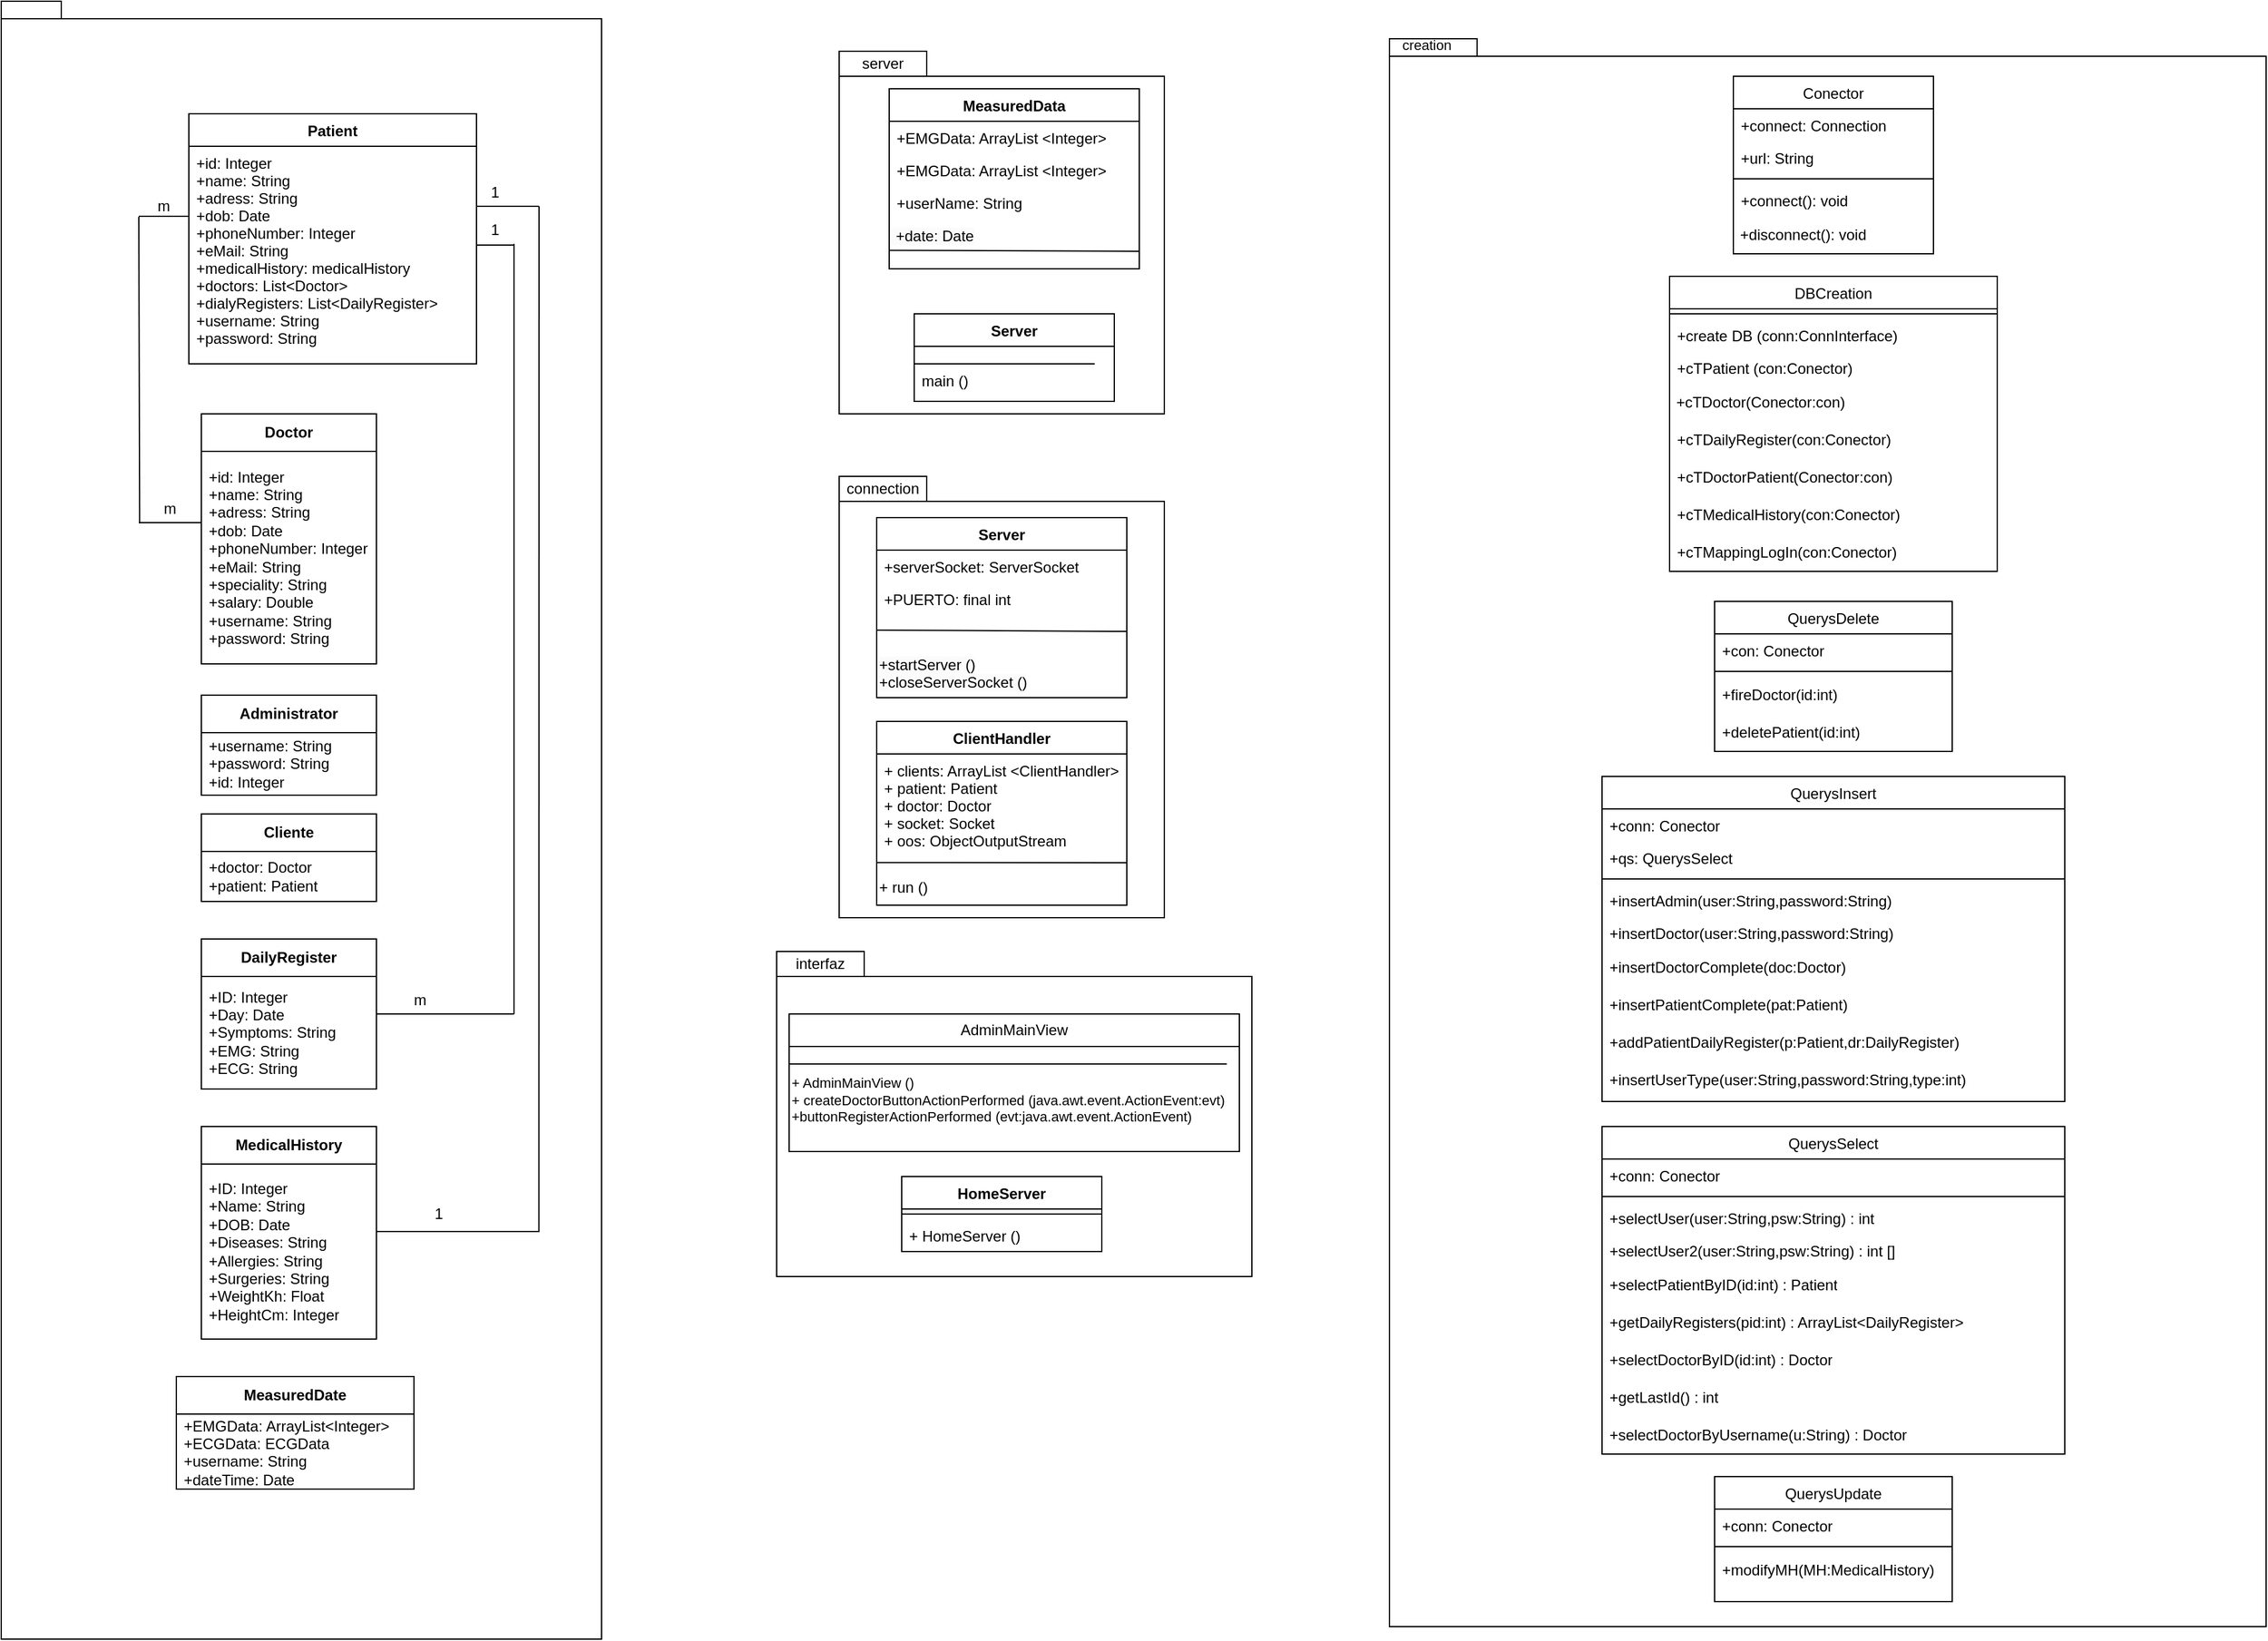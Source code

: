 <mxfile version="24.7.17">
  <diagram id="C5RBs43oDa-KdzZeNtuy" name="Page-1">
    <mxGraphModel dx="2726" dy="1737" grid="1" gridSize="10" guides="1" tooltips="1" connect="1" arrows="1" fold="1" page="1" pageScale="1" pageWidth="827" pageHeight="1169" math="0" shadow="0">
      <root>
        <mxCell id="WIyWlLk6GJQsqaUBKTNV-0" />
        <mxCell id="WIyWlLk6GJQsqaUBKTNV-1" parent="WIyWlLk6GJQsqaUBKTNV-0" />
        <mxCell id="zkfFHV4jXpPFQw0GAbJ--6" value="MeasuredData" style="swimlane;fontStyle=1;align=center;verticalAlign=top;childLayout=stackLayout;horizontal=1;startSize=26;horizontalStack=0;resizeParent=1;resizeLast=0;collapsible=1;marginBottom=0;rounded=0;shadow=0;strokeWidth=1;" parent="WIyWlLk6GJQsqaUBKTNV-1" vertex="1">
          <mxGeometry x="930" y="120" width="200" height="144" as="geometry">
            <mxRectangle x="130" y="380" width="160" height="26" as="alternateBounds" />
          </mxGeometry>
        </mxCell>
        <mxCell id="zkfFHV4jXpPFQw0GAbJ--7" value="+EMGData: ArrayList &lt;Integer&gt;" style="text;align=left;verticalAlign=top;spacingLeft=4;spacingRight=4;overflow=hidden;rotatable=0;points=[[0,0.5],[1,0.5]];portConstraint=eastwest;" parent="zkfFHV4jXpPFQw0GAbJ--6" vertex="1">
          <mxGeometry y="26" width="200" height="26" as="geometry" />
        </mxCell>
        <mxCell id="zkfFHV4jXpPFQw0GAbJ--8" value="+EMGData: ArrayList &lt;Integer&gt;&#xa;&#xa;+userName: String&#xa;+date: Date" style="text;align=left;verticalAlign=top;spacingLeft=4;spacingRight=4;overflow=hidden;rotatable=0;points=[[0,0.5],[1,0.5]];portConstraint=eastwest;rounded=0;shadow=0;html=0;" parent="zkfFHV4jXpPFQw0GAbJ--6" vertex="1">
          <mxGeometry y="52" width="200" height="26" as="geometry" />
        </mxCell>
        <mxCell id="UB4djDd0T4_vRGDe1hz--3" value="+userName: String&#xa;&#xa;" style="text;align=left;verticalAlign=top;spacingLeft=4;spacingRight=4;overflow=hidden;rotatable=0;points=[[0,0.5],[1,0.5]];portConstraint=eastwest;rounded=0;shadow=0;html=0;" vertex="1" parent="zkfFHV4jXpPFQw0GAbJ--6">
          <mxGeometry y="78" width="200" height="26" as="geometry" />
        </mxCell>
        <mxCell id="UB4djDd0T4_vRGDe1hz--4" value="&lt;span style=&quot;color: rgb(0, 0, 0); font-family: Helvetica; font-size: 12px; font-style: normal; font-variant-ligatures: normal; font-variant-caps: normal; font-weight: 400; letter-spacing: normal; orphans: 2; text-align: left; text-indent: 0px; text-transform: none; widows: 2; word-spacing: 0px; -webkit-text-stroke-width: 0px; white-space: nowrap; background-color: rgb(251, 251, 251); text-decoration-thickness: initial; text-decoration-style: initial; text-decoration-color: initial; display: inline !important; float: none;&quot;&gt;&amp;nbsp;+date: Date&lt;/span&gt;" style="text;whiteSpace=wrap;html=1;" vertex="1" parent="zkfFHV4jXpPFQw0GAbJ--6">
          <mxGeometry y="104" width="200" height="40" as="geometry" />
        </mxCell>
        <mxCell id="zkfFHV4jXpPFQw0GAbJ--17" value="Server" style="swimlane;fontStyle=1;align=center;verticalAlign=top;childLayout=stackLayout;horizontal=1;startSize=26;horizontalStack=0;resizeParent=1;resizeLast=0;collapsible=1;marginBottom=0;rounded=0;shadow=0;strokeWidth=1;" parent="WIyWlLk6GJQsqaUBKTNV-1" vertex="1">
          <mxGeometry x="950" y="300" width="160" height="70" as="geometry">
            <mxRectangle x="550" y="140" width="160" height="26" as="alternateBounds" />
          </mxGeometry>
        </mxCell>
        <mxCell id="zkfFHV4jXpPFQw0GAbJ--18" value="&#xa;main ()" style="text;align=left;verticalAlign=top;spacingLeft=4;spacingRight=4;overflow=hidden;rotatable=0;points=[[0,0.5],[1,0.5]];portConstraint=eastwest;" parent="zkfFHV4jXpPFQw0GAbJ--17" vertex="1">
          <mxGeometry y="26" width="160" height="44" as="geometry" />
        </mxCell>
        <mxCell id="UB4djDd0T4_vRGDe1hz--5" value="" style="rounded=0;whiteSpace=wrap;html=1;fillColor=none;" vertex="1" parent="WIyWlLk6GJQsqaUBKTNV-1">
          <mxGeometry x="890" y="110" width="260" height="270" as="geometry" />
        </mxCell>
        <mxCell id="UB4djDd0T4_vRGDe1hz--6" value="server" style="rounded=0;whiteSpace=wrap;html=1;fillColor=none;" vertex="1" parent="WIyWlLk6GJQsqaUBKTNV-1">
          <mxGeometry x="890" y="90" width="70" height="20" as="geometry" />
        </mxCell>
        <mxCell id="UB4djDd0T4_vRGDe1hz--9" value="Server" style="swimlane;fontStyle=1;align=center;verticalAlign=top;childLayout=stackLayout;horizontal=1;startSize=26;horizontalStack=0;resizeParent=1;resizeLast=0;collapsible=1;marginBottom=0;rounded=0;shadow=0;strokeWidth=1;" vertex="1" parent="WIyWlLk6GJQsqaUBKTNV-1">
          <mxGeometry x="920" y="463" width="200" height="144" as="geometry">
            <mxRectangle x="130" y="380" width="160" height="26" as="alternateBounds" />
          </mxGeometry>
        </mxCell>
        <mxCell id="UB4djDd0T4_vRGDe1hz--10" value="+serverSocket: ServerSocket" style="text;align=left;verticalAlign=top;spacingLeft=4;spacingRight=4;overflow=hidden;rotatable=0;points=[[0,0.5],[1,0.5]];portConstraint=eastwest;" vertex="1" parent="UB4djDd0T4_vRGDe1hz--9">
          <mxGeometry y="26" width="200" height="26" as="geometry" />
        </mxCell>
        <mxCell id="UB4djDd0T4_vRGDe1hz--17" value="" style="endArrow=none;html=1;rounded=0;entryX=1;entryY=0.5;entryDx=0;entryDy=0;" edge="1" parent="UB4djDd0T4_vRGDe1hz--9" target="UB4djDd0T4_vRGDe1hz--12">
          <mxGeometry width="50" height="50" relative="1" as="geometry">
            <mxPoint y="90" as="sourcePoint" />
            <mxPoint x="50" y="40" as="targetPoint" />
          </mxGeometry>
        </mxCell>
        <mxCell id="UB4djDd0T4_vRGDe1hz--11" value="+PUERTO: final int" style="text;align=left;verticalAlign=top;spacingLeft=4;spacingRight=4;overflow=hidden;rotatable=0;points=[[0,0.5],[1,0.5]];portConstraint=eastwest;rounded=0;shadow=0;html=0;" vertex="1" parent="UB4djDd0T4_vRGDe1hz--9">
          <mxGeometry y="52" width="200" height="26" as="geometry" />
        </mxCell>
        <mxCell id="UB4djDd0T4_vRGDe1hz--12" value="&#xa;" style="text;align=left;verticalAlign=top;spacingLeft=4;spacingRight=4;overflow=hidden;rotatable=0;points=[[0,0.5],[1,0.5]];portConstraint=eastwest;rounded=0;shadow=0;html=0;" vertex="1" parent="UB4djDd0T4_vRGDe1hz--9">
          <mxGeometry y="78" width="200" height="26" as="geometry" />
        </mxCell>
        <mxCell id="UB4djDd0T4_vRGDe1hz--13" value="&lt;span style=&quot;color: rgb(0, 0, 0); font-family: Helvetica; font-size: 12px; font-style: normal; font-variant-ligatures: normal; font-variant-caps: normal; font-weight: 400; letter-spacing: normal; orphans: 2; text-align: left; text-indent: 0px; text-transform: none; widows: 2; word-spacing: 0px; -webkit-text-stroke-width: 0px; white-space: nowrap; background-color: rgb(251, 251, 251); text-decoration-thickness: initial; text-decoration-style: initial; text-decoration-color: initial; display: inline !important; float: none;&quot;&gt;+startServer ()&lt;/span&gt;&lt;div&gt;&lt;span style=&quot;color: rgb(0, 0, 0); font-family: Helvetica; font-size: 12px; font-style: normal; font-variant-ligatures: normal; font-variant-caps: normal; font-weight: 400; letter-spacing: normal; orphans: 2; text-align: left; text-indent: 0px; text-transform: none; widows: 2; word-spacing: 0px; -webkit-text-stroke-width: 0px; white-space: nowrap; background-color: rgb(251, 251, 251); text-decoration-thickness: initial; text-decoration-style: initial; text-decoration-color: initial; display: inline !important; float: none;&quot;&gt;+closeServerSocket ()&lt;/span&gt;&lt;/div&gt;" style="text;whiteSpace=wrap;html=1;shadow=0;" vertex="1" parent="UB4djDd0T4_vRGDe1hz--9">
          <mxGeometry y="104" width="200" height="40" as="geometry" />
        </mxCell>
        <mxCell id="UB4djDd0T4_vRGDe1hz--14" value="" style="endArrow=none;html=1;rounded=0;" edge="1" parent="WIyWlLk6GJQsqaUBKTNV-1">
          <mxGeometry width="50" height="50" relative="1" as="geometry">
            <mxPoint x="1130" y="250" as="sourcePoint" />
            <mxPoint x="930" y="249.23" as="targetPoint" />
          </mxGeometry>
        </mxCell>
        <mxCell id="UB4djDd0T4_vRGDe1hz--16" value="" style="endArrow=none;html=1;rounded=0;entryX=0.786;entryY=0.852;entryDx=0;entryDy=0;entryPerimeter=0;" edge="1" parent="WIyWlLk6GJQsqaUBKTNV-1" target="UB4djDd0T4_vRGDe1hz--5">
          <mxGeometry width="50" height="50" relative="1" as="geometry">
            <mxPoint x="950" y="340" as="sourcePoint" />
            <mxPoint x="1000" y="290" as="targetPoint" />
          </mxGeometry>
        </mxCell>
        <mxCell id="UB4djDd0T4_vRGDe1hz--18" value="ClientHandler" style="swimlane;fontStyle=1;align=center;verticalAlign=top;childLayout=stackLayout;horizontal=1;startSize=26;horizontalStack=0;resizeParent=1;resizeLast=0;collapsible=1;marginBottom=0;rounded=0;shadow=0;strokeWidth=1;" vertex="1" parent="WIyWlLk6GJQsqaUBKTNV-1">
          <mxGeometry x="920" y="626" width="200" height="147" as="geometry">
            <mxRectangle x="130" y="380" width="160" height="26" as="alternateBounds" />
          </mxGeometry>
        </mxCell>
        <mxCell id="UB4djDd0T4_vRGDe1hz--19" value="+ clients: ArrayList &lt;ClientHandler&gt;&#xa;+ patient: Patient &#xa;+ doctor: Doctor&#xa;+ socket: Socket&#xa;+ oos: ObjectOutputStream&#xa;+ ois: ObjectInputStream" style="text;align=left;verticalAlign=top;spacingLeft=4;spacingRight=4;overflow=hidden;rotatable=0;points=[[0,0.5],[1,0.5]];portConstraint=eastwest;" vertex="1" parent="UB4djDd0T4_vRGDe1hz--18">
          <mxGeometry y="26" width="200" height="74" as="geometry" />
        </mxCell>
        <mxCell id="UB4djDd0T4_vRGDe1hz--25" value="&#xa;" style="text;align=left;verticalAlign=top;spacingLeft=4;spacingRight=4;overflow=hidden;rotatable=0;points=[[0,0.5],[1,0.5]];portConstraint=eastwest;rounded=0;shadow=0;html=0;" vertex="1" parent="UB4djDd0T4_vRGDe1hz--18">
          <mxGeometry y="100" width="200" height="26" as="geometry" />
        </mxCell>
        <mxCell id="UB4djDd0T4_vRGDe1hz--26" value="" style="endArrow=none;html=1;rounded=0;exitX=0;exitY=0.5;exitDx=0;exitDy=0;entryX=1;entryY=0.5;entryDx=0;entryDy=0;" edge="1" parent="UB4djDd0T4_vRGDe1hz--18" target="UB4djDd0T4_vRGDe1hz--25">
          <mxGeometry width="50" height="50" relative="1" as="geometry">
            <mxPoint y="112.89" as="sourcePoint" />
            <mxPoint x="190" y="107" as="targetPoint" />
          </mxGeometry>
        </mxCell>
        <mxCell id="UB4djDd0T4_vRGDe1hz--27" value="+ run ()" style="text;strokeColor=none;align=left;fillColor=none;html=1;verticalAlign=middle;whiteSpace=wrap;rounded=0;" vertex="1" parent="UB4djDd0T4_vRGDe1hz--18">
          <mxGeometry y="126" width="200" height="14" as="geometry" />
        </mxCell>
        <mxCell id="UB4djDd0T4_vRGDe1hz--33" value="" style="rounded=0;whiteSpace=wrap;html=1;fillColor=none;" vertex="1" parent="WIyWlLk6GJQsqaUBKTNV-1">
          <mxGeometry x="890" y="450" width="260" height="333" as="geometry" />
        </mxCell>
        <mxCell id="UB4djDd0T4_vRGDe1hz--34" value="" style="rounded=0;whiteSpace=wrap;html=1;fillColor=none;" vertex="1" parent="WIyWlLk6GJQsqaUBKTNV-1">
          <mxGeometry x="890" y="430" width="70" height="20" as="geometry" />
        </mxCell>
        <mxCell id="UB4djDd0T4_vRGDe1hz--35" value="connection" style="text;strokeColor=none;align=center;fillColor=none;html=1;verticalAlign=middle;whiteSpace=wrap;rounded=0;" vertex="1" parent="WIyWlLk6GJQsqaUBKTNV-1">
          <mxGeometry x="895" y="425" width="60" height="30" as="geometry" />
        </mxCell>
        <mxCell id="UB4djDd0T4_vRGDe1hz--36" value="" style="rounded=0;whiteSpace=wrap;html=1;fillColor=none;" vertex="1" parent="WIyWlLk6GJQsqaUBKTNV-1">
          <mxGeometry x="840" y="830" width="380" height="240" as="geometry" />
        </mxCell>
        <mxCell id="UB4djDd0T4_vRGDe1hz--37" value="AdminMainView" style="swimlane;fontStyle=0;childLayout=stackLayout;horizontal=1;startSize=26;fillColor=none;horizontalStack=0;resizeParent=1;resizeParentMax=0;resizeLast=0;collapsible=1;marginBottom=0;whiteSpace=wrap;html=1;" vertex="1" parent="WIyWlLk6GJQsqaUBKTNV-1">
          <mxGeometry x="850" y="860" width="360" height="110" as="geometry" />
        </mxCell>
        <mxCell id="UB4djDd0T4_vRGDe1hz--41" value="" style="endArrow=none;html=1;rounded=0;" edge="1" parent="UB4djDd0T4_vRGDe1hz--37">
          <mxGeometry width="50" height="50" relative="1" as="geometry">
            <mxPoint y="40" as="sourcePoint" />
            <mxPoint x="350" y="40" as="targetPoint" />
          </mxGeometry>
        </mxCell>
        <mxCell id="UB4djDd0T4_vRGDe1hz--42" value="&lt;font style=&quot;font-size: 11px;&quot;&gt;+ AdminMainView ()&lt;/font&gt;&lt;div style=&quot;font-size: 11px;&quot;&gt;&lt;font style=&quot;font-size: 11px;&quot;&gt;+ createDoctorButtonActionPerformed (java.awt.event.ActionEvent:evt)&lt;/font&gt;&lt;/div&gt;&lt;div style=&quot;font-size: 11px;&quot;&gt;&lt;font style=&quot;font-size: 11px;&quot;&gt;+buttonRegisterActionPerformed (evt:&lt;/font&gt;&lt;span style=&quot;background-color: initial;&quot;&gt;java.awt.event.ActionEvent&lt;/span&gt;&lt;span style=&quot;background-color: initial;&quot;&gt;)&lt;/span&gt;&lt;/div&gt;" style="text;html=1;align=left;verticalAlign=middle;whiteSpace=wrap;rounded=0;" vertex="1" parent="UB4djDd0T4_vRGDe1hz--37">
          <mxGeometry y="26" width="360" height="84" as="geometry" />
        </mxCell>
        <mxCell id="UB4djDd0T4_vRGDe1hz--45" value="HomeServer" style="swimlane;fontStyle=1;align=center;verticalAlign=top;childLayout=stackLayout;horizontal=1;startSize=26;horizontalStack=0;resizeParent=1;resizeParentMax=0;resizeLast=0;collapsible=1;marginBottom=0;whiteSpace=wrap;html=1;" vertex="1" parent="WIyWlLk6GJQsqaUBKTNV-1">
          <mxGeometry x="940" y="990" width="160" height="60" as="geometry" />
        </mxCell>
        <mxCell id="UB4djDd0T4_vRGDe1hz--47" value="" style="line;strokeWidth=1;fillColor=none;align=left;verticalAlign=middle;spacingTop=-1;spacingLeft=3;spacingRight=3;rotatable=0;labelPosition=right;points=[];portConstraint=eastwest;strokeColor=inherit;" vertex="1" parent="UB4djDd0T4_vRGDe1hz--45">
          <mxGeometry y="26" width="160" height="8" as="geometry" />
        </mxCell>
        <mxCell id="UB4djDd0T4_vRGDe1hz--48" value="+ HomeServer ()" style="text;strokeColor=none;fillColor=none;align=left;verticalAlign=top;spacingLeft=4;spacingRight=4;overflow=hidden;rotatable=0;points=[[0,0.5],[1,0.5]];portConstraint=eastwest;whiteSpace=wrap;html=1;" vertex="1" parent="UB4djDd0T4_vRGDe1hz--45">
          <mxGeometry y="34" width="160" height="26" as="geometry" />
        </mxCell>
        <mxCell id="UB4djDd0T4_vRGDe1hz--49" value="" style="rounded=0;whiteSpace=wrap;html=1;fillColor=none;" vertex="1" parent="WIyWlLk6GJQsqaUBKTNV-1">
          <mxGeometry x="840" y="810" width="70" height="20" as="geometry" />
        </mxCell>
        <mxCell id="UB4djDd0T4_vRGDe1hz--50" value="interfaz" style="text;html=1;align=center;verticalAlign=middle;whiteSpace=wrap;rounded=0;" vertex="1" parent="WIyWlLk6GJQsqaUBKTNV-1">
          <mxGeometry x="845" y="760" width="60" height="120" as="geometry" />
        </mxCell>
        <mxCell id="UB4djDd0T4_vRGDe1hz--51" value="" style="shape=folder;fontStyle=1;spacingTop=10;tabWidth=40;tabHeight=14;tabPosition=left;html=1;whiteSpace=wrap;" vertex="1" parent="WIyWlLk6GJQsqaUBKTNV-1">
          <mxGeometry x="1330" y="80" width="701" height="1270" as="geometry" />
        </mxCell>
        <mxCell id="UB4djDd0T4_vRGDe1hz--52" value="Conector" style="swimlane;fontStyle=0;align=center;verticalAlign=top;childLayout=stackLayout;horizontal=1;startSize=26;horizontalStack=0;resizeParent=1;resizeLast=0;collapsible=1;marginBottom=0;rounded=0;shadow=0;strokeWidth=1;" vertex="1" parent="WIyWlLk6GJQsqaUBKTNV-1">
          <mxGeometry x="1605" y="110" width="160" height="142" as="geometry">
            <mxRectangle x="220" y="120" width="160" height="26" as="alternateBounds" />
          </mxGeometry>
        </mxCell>
        <mxCell id="UB4djDd0T4_vRGDe1hz--53" value="+connect: Connection" style="text;align=left;verticalAlign=top;spacingLeft=4;spacingRight=4;overflow=hidden;rotatable=0;points=[[0,0.5],[1,0.5]];portConstraint=eastwest;" vertex="1" parent="UB4djDd0T4_vRGDe1hz--52">
          <mxGeometry y="26" width="160" height="26" as="geometry" />
        </mxCell>
        <mxCell id="UB4djDd0T4_vRGDe1hz--54" value="+url: String" style="text;align=left;verticalAlign=top;spacingLeft=4;spacingRight=4;overflow=hidden;rotatable=0;points=[[0,0.5],[1,0.5]];portConstraint=eastwest;rounded=0;shadow=0;html=0;" vertex="1" parent="UB4djDd0T4_vRGDe1hz--52">
          <mxGeometry y="52" width="160" height="26" as="geometry" />
        </mxCell>
        <mxCell id="UB4djDd0T4_vRGDe1hz--55" value="" style="line;html=1;strokeWidth=1;align=left;verticalAlign=middle;spacingTop=-1;spacingLeft=3;spacingRight=3;rotatable=0;labelPosition=right;points=[];portConstraint=eastwest;" vertex="1" parent="UB4djDd0T4_vRGDe1hz--52">
          <mxGeometry y="78" width="160" height="8" as="geometry" />
        </mxCell>
        <mxCell id="UB4djDd0T4_vRGDe1hz--56" value="+connect(): void&#xa;" style="text;align=left;verticalAlign=top;spacingLeft=4;spacingRight=4;overflow=hidden;rotatable=0;points=[[0,0.5],[1,0.5]];portConstraint=eastwest;" vertex="1" parent="UB4djDd0T4_vRGDe1hz--52">
          <mxGeometry y="86" width="160" height="26" as="geometry" />
        </mxCell>
        <mxCell id="UB4djDd0T4_vRGDe1hz--57" value="&amp;nbsp;+disconnect(): void" style="text;strokeColor=none;align=left;fillColor=none;html=1;verticalAlign=middle;whiteSpace=wrap;rounded=0;" vertex="1" parent="UB4djDd0T4_vRGDe1hz--52">
          <mxGeometry y="112" width="160" height="30" as="geometry" />
        </mxCell>
        <mxCell id="UB4djDd0T4_vRGDe1hz--58" value="QuerysInsert" style="swimlane;fontStyle=0;align=center;verticalAlign=top;childLayout=stackLayout;horizontal=1;startSize=26;horizontalStack=0;resizeParent=1;resizeLast=0;collapsible=1;marginBottom=0;rounded=0;shadow=0;strokeWidth=1;" vertex="1" parent="WIyWlLk6GJQsqaUBKTNV-1">
          <mxGeometry x="1500" y="670" width="370" height="260" as="geometry">
            <mxRectangle x="130" y="380" width="160" height="26" as="alternateBounds" />
          </mxGeometry>
        </mxCell>
        <mxCell id="UB4djDd0T4_vRGDe1hz--59" value="+conn: Conector" style="text;align=left;verticalAlign=top;spacingLeft=4;spacingRight=4;overflow=hidden;rotatable=0;points=[[0,0.5],[1,0.5]];portConstraint=eastwest;" vertex="1" parent="UB4djDd0T4_vRGDe1hz--58">
          <mxGeometry y="26" width="370" height="26" as="geometry" />
        </mxCell>
        <mxCell id="UB4djDd0T4_vRGDe1hz--60" value="+qs: QuerysSelect" style="text;align=left;verticalAlign=top;spacingLeft=4;spacingRight=4;overflow=hidden;rotatable=0;points=[[0,0.5],[1,0.5]];portConstraint=eastwest;rounded=0;shadow=0;html=0;" vertex="1" parent="UB4djDd0T4_vRGDe1hz--58">
          <mxGeometry y="52" width="370" height="26" as="geometry" />
        </mxCell>
        <mxCell id="UB4djDd0T4_vRGDe1hz--61" value="" style="line;html=1;strokeWidth=1;align=left;verticalAlign=middle;spacingTop=-1;spacingLeft=3;spacingRight=3;rotatable=0;labelPosition=right;points=[];portConstraint=eastwest;" vertex="1" parent="UB4djDd0T4_vRGDe1hz--58">
          <mxGeometry y="78" width="370" height="8" as="geometry" />
        </mxCell>
        <mxCell id="UB4djDd0T4_vRGDe1hz--62" value="+insertAdmin(user:String,password:String)" style="text;align=left;verticalAlign=top;spacingLeft=4;spacingRight=4;overflow=hidden;rotatable=0;points=[[0,0.5],[1,0.5]];portConstraint=eastwest;fontStyle=0" vertex="1" parent="UB4djDd0T4_vRGDe1hz--58">
          <mxGeometry y="86" width="370" height="26" as="geometry" />
        </mxCell>
        <mxCell id="UB4djDd0T4_vRGDe1hz--63" value="+insertDoctor(user:String,password:String)" style="text;align=left;verticalAlign=top;spacingLeft=4;spacingRight=4;overflow=hidden;rotatable=0;points=[[0,0.5],[1,0.5]];portConstraint=eastwest;" vertex="1" parent="UB4djDd0T4_vRGDe1hz--58">
          <mxGeometry y="112" width="370" height="26" as="geometry" />
        </mxCell>
        <mxCell id="UB4djDd0T4_vRGDe1hz--64" value="+insertDoctorComplete(doc:Doctor)" style="text;strokeColor=none;fillColor=none;align=left;verticalAlign=middle;spacingLeft=4;spacingRight=4;overflow=hidden;points=[[0,0.5],[1,0.5]];portConstraint=eastwest;rotatable=0;whiteSpace=wrap;html=1;" vertex="1" parent="UB4djDd0T4_vRGDe1hz--58">
          <mxGeometry y="138" width="370" height="30" as="geometry" />
        </mxCell>
        <mxCell id="UB4djDd0T4_vRGDe1hz--65" value="+insertPatientComplete(pat:Patient)" style="text;strokeColor=none;fillColor=none;align=left;verticalAlign=middle;spacingLeft=4;spacingRight=4;overflow=hidden;points=[[0,0.5],[1,0.5]];portConstraint=eastwest;rotatable=0;whiteSpace=wrap;html=1;" vertex="1" parent="UB4djDd0T4_vRGDe1hz--58">
          <mxGeometry y="168" width="370" height="30" as="geometry" />
        </mxCell>
        <mxCell id="UB4djDd0T4_vRGDe1hz--66" value="+addPatientDailyRegister(p:Patient,dr:DailyRegister)" style="text;strokeColor=none;fillColor=none;align=left;verticalAlign=middle;spacingLeft=4;spacingRight=4;overflow=hidden;points=[[0,0.5],[1,0.5]];portConstraint=eastwest;rotatable=0;whiteSpace=wrap;html=1;" vertex="1" parent="UB4djDd0T4_vRGDe1hz--58">
          <mxGeometry y="198" width="370" height="30" as="geometry" />
        </mxCell>
        <mxCell id="UB4djDd0T4_vRGDe1hz--67" value="+insertUserType(user:String,password:String,type:int)" style="text;strokeColor=none;fillColor=none;align=left;verticalAlign=middle;spacingLeft=4;spacingRight=4;overflow=hidden;points=[[0,0.5],[1,0.5]];portConstraint=eastwest;rotatable=0;whiteSpace=wrap;html=1;" vertex="1" parent="UB4djDd0T4_vRGDe1hz--58">
          <mxGeometry y="228" width="370" height="30" as="geometry" />
        </mxCell>
        <mxCell id="UB4djDd0T4_vRGDe1hz--68" value="QuerysDelete" style="swimlane;fontStyle=0;align=center;verticalAlign=top;childLayout=stackLayout;horizontal=1;startSize=26;horizontalStack=0;resizeParent=1;resizeLast=0;collapsible=1;marginBottom=0;rounded=0;shadow=0;strokeWidth=1;" vertex="1" parent="WIyWlLk6GJQsqaUBKTNV-1">
          <mxGeometry x="1590" y="530" width="190" height="120" as="geometry">
            <mxRectangle x="340" y="380" width="170" height="26" as="alternateBounds" />
          </mxGeometry>
        </mxCell>
        <mxCell id="UB4djDd0T4_vRGDe1hz--69" value="+con: Conector" style="text;align=left;verticalAlign=top;spacingLeft=4;spacingRight=4;overflow=hidden;rotatable=0;points=[[0,0.5],[1,0.5]];portConstraint=eastwest;" vertex="1" parent="UB4djDd0T4_vRGDe1hz--68">
          <mxGeometry y="26" width="190" height="26" as="geometry" />
        </mxCell>
        <mxCell id="UB4djDd0T4_vRGDe1hz--70" value="" style="line;html=1;strokeWidth=1;align=left;verticalAlign=middle;spacingTop=-1;spacingLeft=3;spacingRight=3;rotatable=0;labelPosition=right;points=[];portConstraint=eastwest;" vertex="1" parent="UB4djDd0T4_vRGDe1hz--68">
          <mxGeometry y="52" width="190" height="8" as="geometry" />
        </mxCell>
        <mxCell id="UB4djDd0T4_vRGDe1hz--71" value="+fireDoctor(id:int)" style="text;strokeColor=none;fillColor=none;align=left;verticalAlign=middle;spacingLeft=4;spacingRight=4;overflow=hidden;points=[[0,0.5],[1,0.5]];portConstraint=eastwest;rotatable=0;whiteSpace=wrap;html=1;" vertex="1" parent="UB4djDd0T4_vRGDe1hz--68">
          <mxGeometry y="60" width="190" height="30" as="geometry" />
        </mxCell>
        <mxCell id="UB4djDd0T4_vRGDe1hz--72" value="+deletePatient(id:int)" style="text;strokeColor=none;fillColor=none;align=left;verticalAlign=middle;spacingLeft=4;spacingRight=4;overflow=hidden;points=[[0,0.5],[1,0.5]];portConstraint=eastwest;rotatable=0;whiteSpace=wrap;html=1;" vertex="1" parent="UB4djDd0T4_vRGDe1hz--68">
          <mxGeometry y="90" width="190" height="30" as="geometry" />
        </mxCell>
        <mxCell id="UB4djDd0T4_vRGDe1hz--73" value="DBCreation" style="swimlane;fontStyle=0;align=center;verticalAlign=top;childLayout=stackLayout;horizontal=1;startSize=26;horizontalStack=0;resizeParent=1;resizeLast=0;collapsible=1;marginBottom=0;rounded=0;shadow=0;strokeWidth=1;" vertex="1" parent="WIyWlLk6GJQsqaUBKTNV-1">
          <mxGeometry x="1554" y="270" width="262" height="236" as="geometry">
            <mxRectangle x="550" y="140" width="160" height="26" as="alternateBounds" />
          </mxGeometry>
        </mxCell>
        <mxCell id="UB4djDd0T4_vRGDe1hz--74" value="" style="line;html=1;strokeWidth=1;align=left;verticalAlign=middle;spacingTop=-1;spacingLeft=3;spacingRight=3;rotatable=0;labelPosition=right;points=[];portConstraint=eastwest;" vertex="1" parent="UB4djDd0T4_vRGDe1hz--73">
          <mxGeometry y="26" width="262" height="8" as="geometry" />
        </mxCell>
        <mxCell id="UB4djDd0T4_vRGDe1hz--75" value="+create DB (conn:ConnInterface)" style="text;align=left;verticalAlign=top;spacingLeft=4;spacingRight=4;overflow=hidden;rotatable=0;points=[[0,0.5],[1,0.5]];portConstraint=eastwest;" vertex="1" parent="UB4djDd0T4_vRGDe1hz--73">
          <mxGeometry y="34" width="262" height="26" as="geometry" />
        </mxCell>
        <mxCell id="UB4djDd0T4_vRGDe1hz--76" value="+cTPatient (con:Conector)" style="text;align=left;verticalAlign=top;spacingLeft=4;spacingRight=4;overflow=hidden;rotatable=0;points=[[0,0.5],[1,0.5]];portConstraint=eastwest;" vertex="1" parent="UB4djDd0T4_vRGDe1hz--73">
          <mxGeometry y="60" width="262" height="26" as="geometry" />
        </mxCell>
        <mxCell id="UB4djDd0T4_vRGDe1hz--77" value="&amp;nbsp;+cTDoctor(Conector:con)" style="text;html=1;align=left;verticalAlign=middle;resizable=0;points=[];autosize=1;strokeColor=none;fillColor=none;" vertex="1" parent="UB4djDd0T4_vRGDe1hz--73">
          <mxGeometry y="86" width="262" height="30" as="geometry" />
        </mxCell>
        <mxCell id="UB4djDd0T4_vRGDe1hz--78" value="+cTDailyRegister(con:Conector)" style="text;strokeColor=none;fillColor=none;align=left;verticalAlign=middle;spacingLeft=4;spacingRight=4;overflow=hidden;points=[[0,0.5],[1,0.5]];portConstraint=eastwest;rotatable=0;whiteSpace=wrap;html=1;" vertex="1" parent="UB4djDd0T4_vRGDe1hz--73">
          <mxGeometry y="116" width="262" height="30" as="geometry" />
        </mxCell>
        <mxCell id="UB4djDd0T4_vRGDe1hz--79" value="+cTDoctorPatient(Conector:con)" style="text;strokeColor=none;fillColor=none;align=left;verticalAlign=middle;spacingLeft=4;spacingRight=4;overflow=hidden;points=[[0,0.5],[1,0.5]];portConstraint=eastwest;rotatable=0;whiteSpace=wrap;html=1;" vertex="1" parent="UB4djDd0T4_vRGDe1hz--73">
          <mxGeometry y="146" width="262" height="30" as="geometry" />
        </mxCell>
        <mxCell id="UB4djDd0T4_vRGDe1hz--80" value="+cTMedicalHistory(con:Conector)" style="text;strokeColor=none;fillColor=none;align=left;verticalAlign=middle;spacingLeft=4;spacingRight=4;overflow=hidden;points=[[0,0.5],[1,0.5]];portConstraint=eastwest;rotatable=0;whiteSpace=wrap;html=1;" vertex="1" parent="UB4djDd0T4_vRGDe1hz--73">
          <mxGeometry y="176" width="262" height="30" as="geometry" />
        </mxCell>
        <mxCell id="UB4djDd0T4_vRGDe1hz--81" value="+cTMappingLogIn(con:Conector)" style="text;strokeColor=none;fillColor=none;align=left;verticalAlign=middle;spacingLeft=4;spacingRight=4;overflow=hidden;points=[[0,0.5],[1,0.5]];portConstraint=eastwest;rotatable=0;whiteSpace=wrap;html=1;" vertex="1" parent="UB4djDd0T4_vRGDe1hz--73">
          <mxGeometry y="206" width="262" height="30" as="geometry" />
        </mxCell>
        <mxCell id="UB4djDd0T4_vRGDe1hz--82" value="QuerysSelect" style="swimlane;fontStyle=0;align=center;verticalAlign=top;childLayout=stackLayout;horizontal=1;startSize=26;horizontalStack=0;resizeParent=1;resizeLast=0;collapsible=1;marginBottom=0;rounded=0;shadow=0;strokeWidth=1;" vertex="1" parent="WIyWlLk6GJQsqaUBKTNV-1">
          <mxGeometry x="1500" y="950" width="370" height="262" as="geometry">
            <mxRectangle x="130" y="380" width="160" height="26" as="alternateBounds" />
          </mxGeometry>
        </mxCell>
        <mxCell id="UB4djDd0T4_vRGDe1hz--83" value="+conn: Conector" style="text;align=left;verticalAlign=top;spacingLeft=4;spacingRight=4;overflow=hidden;rotatable=0;points=[[0,0.5],[1,0.5]];portConstraint=eastwest;" vertex="1" parent="UB4djDd0T4_vRGDe1hz--82">
          <mxGeometry y="26" width="370" height="26" as="geometry" />
        </mxCell>
        <mxCell id="UB4djDd0T4_vRGDe1hz--84" value="" style="line;html=1;strokeWidth=1;align=left;verticalAlign=middle;spacingTop=-1;spacingLeft=3;spacingRight=3;rotatable=0;labelPosition=right;points=[];portConstraint=eastwest;" vertex="1" parent="UB4djDd0T4_vRGDe1hz--82">
          <mxGeometry y="52" width="370" height="8" as="geometry" />
        </mxCell>
        <mxCell id="UB4djDd0T4_vRGDe1hz--85" value="+selectUser(user:String,psw:String) : int" style="text;align=left;verticalAlign=top;spacingLeft=4;spacingRight=4;overflow=hidden;rotatable=0;points=[[0,0.5],[1,0.5]];portConstraint=eastwest;fontStyle=0" vertex="1" parent="UB4djDd0T4_vRGDe1hz--82">
          <mxGeometry y="60" width="370" height="26" as="geometry" />
        </mxCell>
        <mxCell id="UB4djDd0T4_vRGDe1hz--86" value="+selectUser2(user:String,psw:String) : int []" style="text;align=left;verticalAlign=top;spacingLeft=4;spacingRight=4;overflow=hidden;rotatable=0;points=[[0,0.5],[1,0.5]];portConstraint=eastwest;fontStyle=0" vertex="1" parent="UB4djDd0T4_vRGDe1hz--82">
          <mxGeometry y="86" width="370" height="26" as="geometry" />
        </mxCell>
        <mxCell id="UB4djDd0T4_vRGDe1hz--87" value="+selectPatientByID(id:int) : Patient" style="text;strokeColor=none;fillColor=none;align=left;verticalAlign=middle;spacingLeft=4;spacingRight=4;overflow=hidden;points=[[0,0.5],[1,0.5]];portConstraint=eastwest;rotatable=0;whiteSpace=wrap;html=1;" vertex="1" parent="UB4djDd0T4_vRGDe1hz--82">
          <mxGeometry y="112" width="370" height="30" as="geometry" />
        </mxCell>
        <mxCell id="UB4djDd0T4_vRGDe1hz--88" value="+getDailyRegisters(pid:int) : ArrayList&amp;lt;DailyRegister&amp;gt;" style="text;strokeColor=none;fillColor=none;align=left;verticalAlign=middle;spacingLeft=4;spacingRight=4;overflow=hidden;points=[[0,0.5],[1,0.5]];portConstraint=eastwest;rotatable=0;whiteSpace=wrap;html=1;" vertex="1" parent="UB4djDd0T4_vRGDe1hz--82">
          <mxGeometry y="142" width="370" height="30" as="geometry" />
        </mxCell>
        <mxCell id="UB4djDd0T4_vRGDe1hz--89" value="+selectDoctorByID(id:int) : Doctor" style="text;strokeColor=none;fillColor=none;align=left;verticalAlign=middle;spacingLeft=4;spacingRight=4;overflow=hidden;points=[[0,0.5],[1,0.5]];portConstraint=eastwest;rotatable=0;whiteSpace=wrap;html=1;" vertex="1" parent="UB4djDd0T4_vRGDe1hz--82">
          <mxGeometry y="172" width="370" height="30" as="geometry" />
        </mxCell>
        <mxCell id="UB4djDd0T4_vRGDe1hz--90" value="+getLastId() : int" style="text;strokeColor=none;fillColor=none;align=left;verticalAlign=middle;spacingLeft=4;spacingRight=4;overflow=hidden;points=[[0,0.5],[1,0.5]];portConstraint=eastwest;rotatable=0;whiteSpace=wrap;html=1;" vertex="1" parent="UB4djDd0T4_vRGDe1hz--82">
          <mxGeometry y="202" width="370" height="30" as="geometry" />
        </mxCell>
        <mxCell id="UB4djDd0T4_vRGDe1hz--91" value="+selectDoctorByUsername(u:String) : Doctor" style="text;strokeColor=none;fillColor=none;align=left;verticalAlign=middle;spacingLeft=4;spacingRight=4;overflow=hidden;points=[[0,0.5],[1,0.5]];portConstraint=eastwest;rotatable=0;whiteSpace=wrap;html=1;" vertex="1" parent="UB4djDd0T4_vRGDe1hz--82">
          <mxGeometry y="232" width="370" height="30" as="geometry" />
        </mxCell>
        <mxCell id="UB4djDd0T4_vRGDe1hz--92" value="QuerysUpdate" style="swimlane;fontStyle=0;align=center;verticalAlign=top;childLayout=stackLayout;horizontal=1;startSize=26;horizontalStack=0;resizeParent=1;resizeLast=0;collapsible=1;marginBottom=0;rounded=0;shadow=0;strokeWidth=1;" vertex="1" parent="WIyWlLk6GJQsqaUBKTNV-1">
          <mxGeometry x="1590" y="1230" width="190" height="100" as="geometry">
            <mxRectangle x="340" y="380" width="170" height="26" as="alternateBounds" />
          </mxGeometry>
        </mxCell>
        <mxCell id="UB4djDd0T4_vRGDe1hz--93" value="+conn: Conector" style="text;align=left;verticalAlign=top;spacingLeft=4;spacingRight=4;overflow=hidden;rotatable=0;points=[[0,0.5],[1,0.5]];portConstraint=eastwest;" vertex="1" parent="UB4djDd0T4_vRGDe1hz--92">
          <mxGeometry y="26" width="190" height="26" as="geometry" />
        </mxCell>
        <mxCell id="UB4djDd0T4_vRGDe1hz--94" value="" style="line;html=1;strokeWidth=1;align=left;verticalAlign=middle;spacingTop=-1;spacingLeft=3;spacingRight=3;rotatable=0;labelPosition=right;points=[];portConstraint=eastwest;" vertex="1" parent="UB4djDd0T4_vRGDe1hz--92">
          <mxGeometry y="52" width="190" height="8" as="geometry" />
        </mxCell>
        <mxCell id="UB4djDd0T4_vRGDe1hz--95" value="+modifyMH(MH:MedicalHistory)" style="text;strokeColor=none;fillColor=none;align=left;verticalAlign=middle;spacingLeft=4;spacingRight=4;overflow=hidden;points=[[0,0.5],[1,0.5]];portConstraint=eastwest;rotatable=0;whiteSpace=wrap;html=1;" vertex="1" parent="UB4djDd0T4_vRGDe1hz--92">
          <mxGeometry y="60" width="190" height="30" as="geometry" />
        </mxCell>
        <mxCell id="UB4djDd0T4_vRGDe1hz--96" value="&lt;font style=&quot;font-size: 11px;&quot;&gt;creation&lt;/font&gt;" style="text;html=1;align=center;verticalAlign=middle;whiteSpace=wrap;rounded=0;" vertex="1" parent="WIyWlLk6GJQsqaUBKTNV-1">
          <mxGeometry x="1330" y="70" width="60" height="30" as="geometry" />
        </mxCell>
        <mxCell id="UB4djDd0T4_vRGDe1hz--102" value="" style="shape=folder;fontStyle=1;spacingTop=10;tabWidth=40;tabHeight=14;tabPosition=left;html=1;whiteSpace=wrap;" vertex="1" parent="WIyWlLk6GJQsqaUBKTNV-1">
          <mxGeometry x="220" y="50" width="480" height="1310" as="geometry" />
        </mxCell>
        <mxCell id="UB4djDd0T4_vRGDe1hz--103" value="Patient" style="swimlane;fontStyle=1;align=center;verticalAlign=top;childLayout=stackLayout;horizontal=1;startSize=26;horizontalStack=0;resizeParent=1;resizeLast=0;collapsible=1;marginBottom=0;rounded=0;shadow=0;strokeWidth=1;" vertex="1" parent="WIyWlLk6GJQsqaUBKTNV-1">
          <mxGeometry x="370" y="140" width="230" height="200" as="geometry">
            <mxRectangle x="230" y="140" width="160" height="26" as="alternateBounds" />
          </mxGeometry>
        </mxCell>
        <mxCell id="UB4djDd0T4_vRGDe1hz--104" value="+id: Integer&#xa;+name: String&#xa;+adress: String&#xa;+dob: Date&#xa;+phoneNumber: Integer&#xa;+eMail: String&#xa;+medicalHistory: medicalHistory&#xa;+doctors: List&lt;Doctor&gt;&#xa;+dialyRegisters: List&lt;DailyRegister&gt;&#xa;+username: String&#xa;+password: String&#xa;&#xa;" style="text;align=left;verticalAlign=top;spacingLeft=4;spacingRight=4;overflow=hidden;rotatable=0;points=[[0,0.5],[1,0.5]];portConstraint=eastwest;" vertex="1" parent="UB4djDd0T4_vRGDe1hz--103">
          <mxGeometry y="26" width="230" height="174" as="geometry" />
        </mxCell>
        <mxCell id="UB4djDd0T4_vRGDe1hz--105" value="&lt;b&gt;Doctor&lt;/b&gt;" style="swimlane;fontStyle=0;childLayout=stackLayout;horizontal=1;startSize=30;horizontalStack=0;resizeParent=1;resizeParentMax=0;resizeLast=0;collapsible=1;marginBottom=0;whiteSpace=wrap;html=1;" vertex="1" parent="WIyWlLk6GJQsqaUBKTNV-1">
          <mxGeometry x="380" y="380" width="140" height="200" as="geometry" />
        </mxCell>
        <mxCell id="UB4djDd0T4_vRGDe1hz--106" value="+id: Integer&lt;div&gt;+name: String&lt;/div&gt;&lt;div&gt;+adress: String&lt;/div&gt;&lt;div&gt;+dob: Date&lt;/div&gt;&lt;div&gt;+phoneNumber: Integer&lt;/div&gt;&lt;div&gt;+eMail: String&lt;/div&gt;&lt;div&gt;+speciality: String&lt;/div&gt;&lt;div&gt;+salary: Double&lt;/div&gt;&lt;div&gt;+username: String&lt;/div&gt;&lt;div&gt;+password: String&lt;/div&gt;" style="text;strokeColor=none;fillColor=none;align=left;verticalAlign=middle;spacingLeft=4;spacingRight=4;overflow=hidden;points=[[0,0.5],[1,0.5]];portConstraint=eastwest;rotatable=0;whiteSpace=wrap;html=1;" vertex="1" parent="UB4djDd0T4_vRGDe1hz--105">
          <mxGeometry y="30" width="140" height="170" as="geometry" />
        </mxCell>
        <mxCell id="UB4djDd0T4_vRGDe1hz--107" value="&lt;b&gt;Administrator&lt;/b&gt;" style="swimlane;fontStyle=0;childLayout=stackLayout;horizontal=1;startSize=30;horizontalStack=0;resizeParent=1;resizeParentMax=0;resizeLast=0;collapsible=1;marginBottom=0;whiteSpace=wrap;html=1;" vertex="1" parent="WIyWlLk6GJQsqaUBKTNV-1">
          <mxGeometry x="380" y="605" width="140" height="80" as="geometry" />
        </mxCell>
        <mxCell id="UB4djDd0T4_vRGDe1hz--108" value="+username: String&lt;div&gt;+password: String&lt;/div&gt;&lt;div&gt;+id: Integer&lt;/div&gt;" style="text;strokeColor=none;fillColor=none;align=left;verticalAlign=middle;spacingLeft=4;spacingRight=4;overflow=hidden;points=[[0,0.5],[1,0.5]];portConstraint=eastwest;rotatable=0;whiteSpace=wrap;html=1;" vertex="1" parent="UB4djDd0T4_vRGDe1hz--107">
          <mxGeometry y="30" width="140" height="50" as="geometry" />
        </mxCell>
        <mxCell id="UB4djDd0T4_vRGDe1hz--109" value="&lt;b&gt;Cliente&lt;/b&gt;" style="swimlane;fontStyle=0;childLayout=stackLayout;horizontal=1;startSize=30;horizontalStack=0;resizeParent=1;resizeParentMax=0;resizeLast=0;collapsible=1;marginBottom=0;whiteSpace=wrap;html=1;" vertex="1" parent="WIyWlLk6GJQsqaUBKTNV-1">
          <mxGeometry x="380" y="700" width="140" height="70" as="geometry" />
        </mxCell>
        <mxCell id="UB4djDd0T4_vRGDe1hz--110" value="+doctor: Doctor&lt;div&gt;+patient: Patient&lt;/div&gt;" style="text;strokeColor=none;fillColor=none;align=left;verticalAlign=middle;spacingLeft=4;spacingRight=4;overflow=hidden;points=[[0,0.5],[1,0.5]];portConstraint=eastwest;rotatable=0;whiteSpace=wrap;html=1;" vertex="1" parent="UB4djDd0T4_vRGDe1hz--109">
          <mxGeometry y="30" width="140" height="40" as="geometry" />
        </mxCell>
        <mxCell id="UB4djDd0T4_vRGDe1hz--111" value="&lt;b&gt;DailyRegister&lt;/b&gt;" style="swimlane;fontStyle=0;childLayout=stackLayout;horizontal=1;startSize=30;horizontalStack=0;resizeParent=1;resizeParentMax=0;resizeLast=0;collapsible=1;marginBottom=0;whiteSpace=wrap;html=1;" vertex="1" parent="WIyWlLk6GJQsqaUBKTNV-1">
          <mxGeometry x="380" y="800" width="140" height="120" as="geometry" />
        </mxCell>
        <mxCell id="UB4djDd0T4_vRGDe1hz--112" value="+ID: Integer&lt;div&gt;+Day: Date&lt;/div&gt;&lt;div&gt;+Symptoms: String&lt;/div&gt;&lt;div&gt;+EMG: String&lt;/div&gt;&lt;div&gt;+ECG: String&lt;/div&gt;" style="text;strokeColor=none;fillColor=none;align=left;verticalAlign=middle;spacingLeft=4;spacingRight=4;overflow=hidden;points=[[0,0.5],[1,0.5]];portConstraint=eastwest;rotatable=0;whiteSpace=wrap;html=1;" vertex="1" parent="UB4djDd0T4_vRGDe1hz--111">
          <mxGeometry y="30" width="140" height="90" as="geometry" />
        </mxCell>
        <mxCell id="UB4djDd0T4_vRGDe1hz--113" value="&lt;b&gt;MedicalHistory&lt;/b&gt;" style="swimlane;fontStyle=0;childLayout=stackLayout;horizontal=1;startSize=30;horizontalStack=0;resizeParent=1;resizeParentMax=0;resizeLast=0;collapsible=1;marginBottom=0;whiteSpace=wrap;html=1;" vertex="1" parent="WIyWlLk6GJQsqaUBKTNV-1">
          <mxGeometry x="380" y="950" width="140" height="170" as="geometry" />
        </mxCell>
        <mxCell id="UB4djDd0T4_vRGDe1hz--114" value="+ID: Integer&lt;div&gt;+Name: String&lt;/div&gt;&lt;div&gt;+DOB: Date&lt;/div&gt;&lt;div&gt;+Diseases: String&lt;/div&gt;&lt;div&gt;+Allergies: String&lt;/div&gt;&lt;div&gt;+Surgeries: String&lt;/div&gt;&lt;div&gt;+WeightKh: Float&lt;/div&gt;&lt;div&gt;+HeightCm: Integer&lt;/div&gt;" style="text;strokeColor=none;fillColor=none;align=left;verticalAlign=middle;spacingLeft=4;spacingRight=4;overflow=hidden;points=[[0,0.5],[1,0.5]];portConstraint=eastwest;rotatable=0;whiteSpace=wrap;html=1;" vertex="1" parent="UB4djDd0T4_vRGDe1hz--113">
          <mxGeometry y="30" width="140" height="140" as="geometry" />
        </mxCell>
        <mxCell id="UB4djDd0T4_vRGDe1hz--115" value="&lt;b&gt;MeasuredDate&lt;/b&gt;" style="swimlane;fontStyle=0;childLayout=stackLayout;horizontal=1;startSize=30;horizontalStack=0;resizeParent=1;resizeParentMax=0;resizeLast=0;collapsible=1;marginBottom=0;whiteSpace=wrap;html=1;" vertex="1" parent="WIyWlLk6GJQsqaUBKTNV-1">
          <mxGeometry x="360" y="1150" width="190" height="90" as="geometry" />
        </mxCell>
        <mxCell id="UB4djDd0T4_vRGDe1hz--116" value="+EMGData: ArrayList&amp;lt;Integer&amp;gt;&lt;div&gt;+ECGData: ECGData&lt;/div&gt;&lt;div&gt;+username: String&lt;/div&gt;&lt;div&gt;+dateTime: Date&lt;br&gt;&lt;div&gt;&lt;br&gt;&lt;/div&gt;&lt;/div&gt;" style="text;strokeColor=none;fillColor=none;align=left;verticalAlign=middle;spacingLeft=4;spacingRight=4;overflow=hidden;points=[[0,0.5],[1,0.5]];portConstraint=eastwest;rotatable=0;whiteSpace=wrap;html=1;" vertex="1" parent="UB4djDd0T4_vRGDe1hz--115">
          <mxGeometry y="30" width="190" height="60" as="geometry" />
        </mxCell>
        <mxCell id="UB4djDd0T4_vRGDe1hz--119" value="" style="line;strokeWidth=1;fillColor=none;align=left;verticalAlign=middle;spacingTop=-1;spacingLeft=3;spacingRight=3;rotatable=0;labelPosition=right;points=[];portConstraint=eastwest;strokeColor=inherit;" vertex="1" parent="WIyWlLk6GJQsqaUBKTNV-1">
          <mxGeometry x="600" y="241" width="30" height="8" as="geometry" />
        </mxCell>
        <mxCell id="UB4djDd0T4_vRGDe1hz--120" value="" style="line;strokeWidth=1;fillColor=none;align=left;verticalAlign=middle;spacingTop=-1;spacingLeft=3;spacingRight=3;rotatable=0;labelPosition=right;points=[];portConstraint=eastwest;strokeColor=inherit;" vertex="1" parent="WIyWlLk6GJQsqaUBKTNV-1">
          <mxGeometry x="520" y="856" width="110" height="8" as="geometry" />
        </mxCell>
        <mxCell id="UB4djDd0T4_vRGDe1hz--123" value="" style="endArrow=none;html=1;rounded=0;entryX=0.811;entryY=0.697;entryDx=0;entryDy=0;entryPerimeter=0;" edge="1" parent="WIyWlLk6GJQsqaUBKTNV-1">
          <mxGeometry width="50" height="50" relative="1" as="geometry">
            <mxPoint x="630" y="860" as="sourcePoint" />
            <mxPoint x="630" y="243.996" as="targetPoint" />
          </mxGeometry>
        </mxCell>
        <mxCell id="UB4djDd0T4_vRGDe1hz--124" value="" style="line;strokeWidth=1;fillColor=none;align=left;verticalAlign=middle;spacingTop=-1;spacingLeft=3;spacingRight=3;rotatable=0;labelPosition=right;points=[];portConstraint=eastwest;strokeColor=inherit;" vertex="1" parent="WIyWlLk6GJQsqaUBKTNV-1">
          <mxGeometry x="600" y="210" width="50" height="8" as="geometry" />
        </mxCell>
        <mxCell id="UB4djDd0T4_vRGDe1hz--125" value="" style="endArrow=none;html=1;rounded=0;entryX=0.811;entryY=0.697;entryDx=0;entryDy=0;entryPerimeter=0;exitX=0.999;exitY=0.566;exitDx=0;exitDy=0;exitPerimeter=0;" edge="1" parent="WIyWlLk6GJQsqaUBKTNV-1" source="UB4djDd0T4_vRGDe1hz--126">
          <mxGeometry width="50" height="50" relative="1" as="geometry">
            <mxPoint x="650" y="830" as="sourcePoint" />
            <mxPoint x="650" y="213.996" as="targetPoint" />
          </mxGeometry>
        </mxCell>
        <mxCell id="UB4djDd0T4_vRGDe1hz--126" value="" style="line;strokeWidth=1;fillColor=none;align=left;verticalAlign=middle;spacingTop=-1;spacingLeft=3;spacingRight=3;rotatable=0;labelPosition=right;points=[];portConstraint=eastwest;strokeColor=inherit;" vertex="1" parent="WIyWlLk6GJQsqaUBKTNV-1">
          <mxGeometry x="520" y="1030" width="130" height="8" as="geometry" />
        </mxCell>
        <mxCell id="UB4djDd0T4_vRGDe1hz--127" value="1" style="text;html=1;align=center;verticalAlign=middle;whiteSpace=wrap;rounded=0;" vertex="1" parent="WIyWlLk6GJQsqaUBKTNV-1">
          <mxGeometry x="585" y="188" width="60" height="30" as="geometry" />
        </mxCell>
        <mxCell id="UB4djDd0T4_vRGDe1hz--128" value="1" style="text;html=1;align=center;verticalAlign=middle;whiteSpace=wrap;rounded=0;" vertex="1" parent="WIyWlLk6GJQsqaUBKTNV-1">
          <mxGeometry x="585" y="218" width="60" height="30" as="geometry" />
        </mxCell>
        <mxCell id="UB4djDd0T4_vRGDe1hz--129" value="1" style="text;html=1;align=center;verticalAlign=middle;whiteSpace=wrap;rounded=0;" vertex="1" parent="WIyWlLk6GJQsqaUBKTNV-1">
          <mxGeometry x="540" y="1005" width="60" height="30" as="geometry" />
        </mxCell>
        <mxCell id="UB4djDd0T4_vRGDe1hz--130" value="m" style="text;html=1;align=center;verticalAlign=middle;whiteSpace=wrap;rounded=0;" vertex="1" parent="WIyWlLk6GJQsqaUBKTNV-1">
          <mxGeometry x="525" y="834" width="60" height="30" as="geometry" />
        </mxCell>
        <mxCell id="UB4djDd0T4_vRGDe1hz--131" value="m" style="text;html=1;align=center;verticalAlign=middle;whiteSpace=wrap;rounded=0;" vertex="1" parent="WIyWlLk6GJQsqaUBKTNV-1">
          <mxGeometry x="325" y="441" width="60" height="30" as="geometry" />
        </mxCell>
        <mxCell id="UB4djDd0T4_vRGDe1hz--132" value="m" style="text;html=1;align=center;verticalAlign=middle;whiteSpace=wrap;rounded=0;" vertex="1" parent="WIyWlLk6GJQsqaUBKTNV-1">
          <mxGeometry x="320" y="199" width="60" height="30" as="geometry" />
        </mxCell>
        <mxCell id="UB4djDd0T4_vRGDe1hz--133" value="" style="line;strokeWidth=1;fillColor=none;align=left;verticalAlign=middle;spacingTop=-1;spacingLeft=3;spacingRight=3;rotatable=0;labelPosition=right;points=[];portConstraint=eastwest;strokeColor=inherit;" vertex="1" parent="WIyWlLk6GJQsqaUBKTNV-1">
          <mxGeometry x="330" y="218" width="40" height="8" as="geometry" />
        </mxCell>
        <mxCell id="UB4djDd0T4_vRGDe1hz--134" value="" style="endArrow=none;html=1;rounded=0;entryX=0;entryY=0.542;entryDx=0;entryDy=0;entryPerimeter=0;exitX=0.013;exitY=0.572;exitDx=0;exitDy=0;exitPerimeter=0;" edge="1" parent="WIyWlLk6GJQsqaUBKTNV-1" source="UB4djDd0T4_vRGDe1hz--135" target="UB4djDd0T4_vRGDe1hz--133">
          <mxGeometry width="50" height="50" relative="1" as="geometry">
            <mxPoint x="333" y="460" as="sourcePoint" />
            <mxPoint x="790" y="370" as="targetPoint" />
          </mxGeometry>
        </mxCell>
        <mxCell id="UB4djDd0T4_vRGDe1hz--135" value="" style="line;strokeWidth=1;fillColor=none;align=left;verticalAlign=middle;spacingTop=-1;spacingLeft=3;spacingRight=3;rotatable=0;labelPosition=right;points=[];portConstraint=eastwest;strokeColor=inherit;" vertex="1" parent="WIyWlLk6GJQsqaUBKTNV-1">
          <mxGeometry x="330" y="463" width="50" height="8" as="geometry" />
        </mxCell>
      </root>
    </mxGraphModel>
  </diagram>
</mxfile>
